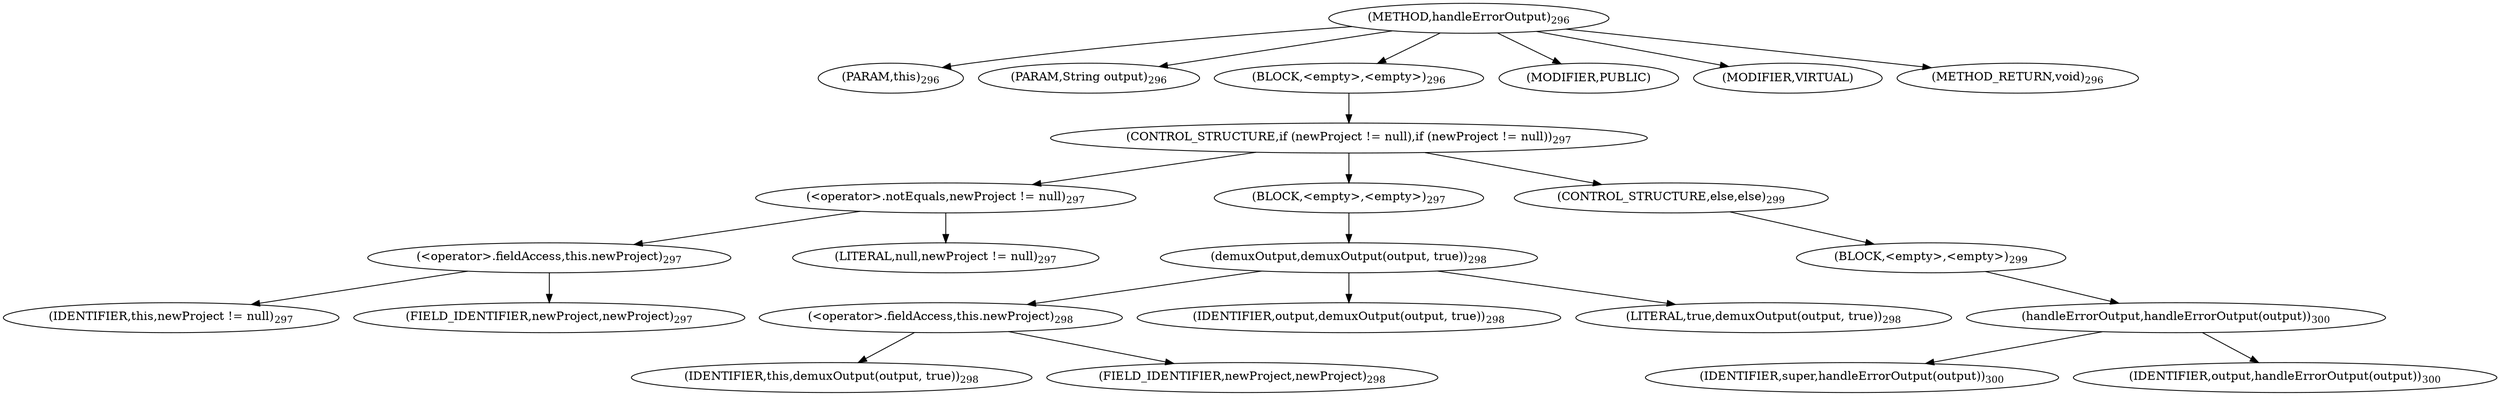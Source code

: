 digraph "handleErrorOutput" {  
"439" [label = <(METHOD,handleErrorOutput)<SUB>296</SUB>> ]
"440" [label = <(PARAM,this)<SUB>296</SUB>> ]
"441" [label = <(PARAM,String output)<SUB>296</SUB>> ]
"442" [label = <(BLOCK,&lt;empty&gt;,&lt;empty&gt;)<SUB>296</SUB>> ]
"443" [label = <(CONTROL_STRUCTURE,if (newProject != null),if (newProject != null))<SUB>297</SUB>> ]
"444" [label = <(&lt;operator&gt;.notEquals,newProject != null)<SUB>297</SUB>> ]
"445" [label = <(&lt;operator&gt;.fieldAccess,this.newProject)<SUB>297</SUB>> ]
"446" [label = <(IDENTIFIER,this,newProject != null)<SUB>297</SUB>> ]
"447" [label = <(FIELD_IDENTIFIER,newProject,newProject)<SUB>297</SUB>> ]
"448" [label = <(LITERAL,null,newProject != null)<SUB>297</SUB>> ]
"449" [label = <(BLOCK,&lt;empty&gt;,&lt;empty&gt;)<SUB>297</SUB>> ]
"450" [label = <(demuxOutput,demuxOutput(output, true))<SUB>298</SUB>> ]
"451" [label = <(&lt;operator&gt;.fieldAccess,this.newProject)<SUB>298</SUB>> ]
"452" [label = <(IDENTIFIER,this,demuxOutput(output, true))<SUB>298</SUB>> ]
"453" [label = <(FIELD_IDENTIFIER,newProject,newProject)<SUB>298</SUB>> ]
"454" [label = <(IDENTIFIER,output,demuxOutput(output, true))<SUB>298</SUB>> ]
"455" [label = <(LITERAL,true,demuxOutput(output, true))<SUB>298</SUB>> ]
"456" [label = <(CONTROL_STRUCTURE,else,else)<SUB>299</SUB>> ]
"457" [label = <(BLOCK,&lt;empty&gt;,&lt;empty&gt;)<SUB>299</SUB>> ]
"458" [label = <(handleErrorOutput,handleErrorOutput(output))<SUB>300</SUB>> ]
"459" [label = <(IDENTIFIER,super,handleErrorOutput(output))<SUB>300</SUB>> ]
"460" [label = <(IDENTIFIER,output,handleErrorOutput(output))<SUB>300</SUB>> ]
"461" [label = <(MODIFIER,PUBLIC)> ]
"462" [label = <(MODIFIER,VIRTUAL)> ]
"463" [label = <(METHOD_RETURN,void)<SUB>296</SUB>> ]
  "439" -> "440" 
  "439" -> "441" 
  "439" -> "442" 
  "439" -> "461" 
  "439" -> "462" 
  "439" -> "463" 
  "442" -> "443" 
  "443" -> "444" 
  "443" -> "449" 
  "443" -> "456" 
  "444" -> "445" 
  "444" -> "448" 
  "445" -> "446" 
  "445" -> "447" 
  "449" -> "450" 
  "450" -> "451" 
  "450" -> "454" 
  "450" -> "455" 
  "451" -> "452" 
  "451" -> "453" 
  "456" -> "457" 
  "457" -> "458" 
  "458" -> "459" 
  "458" -> "460" 
}
